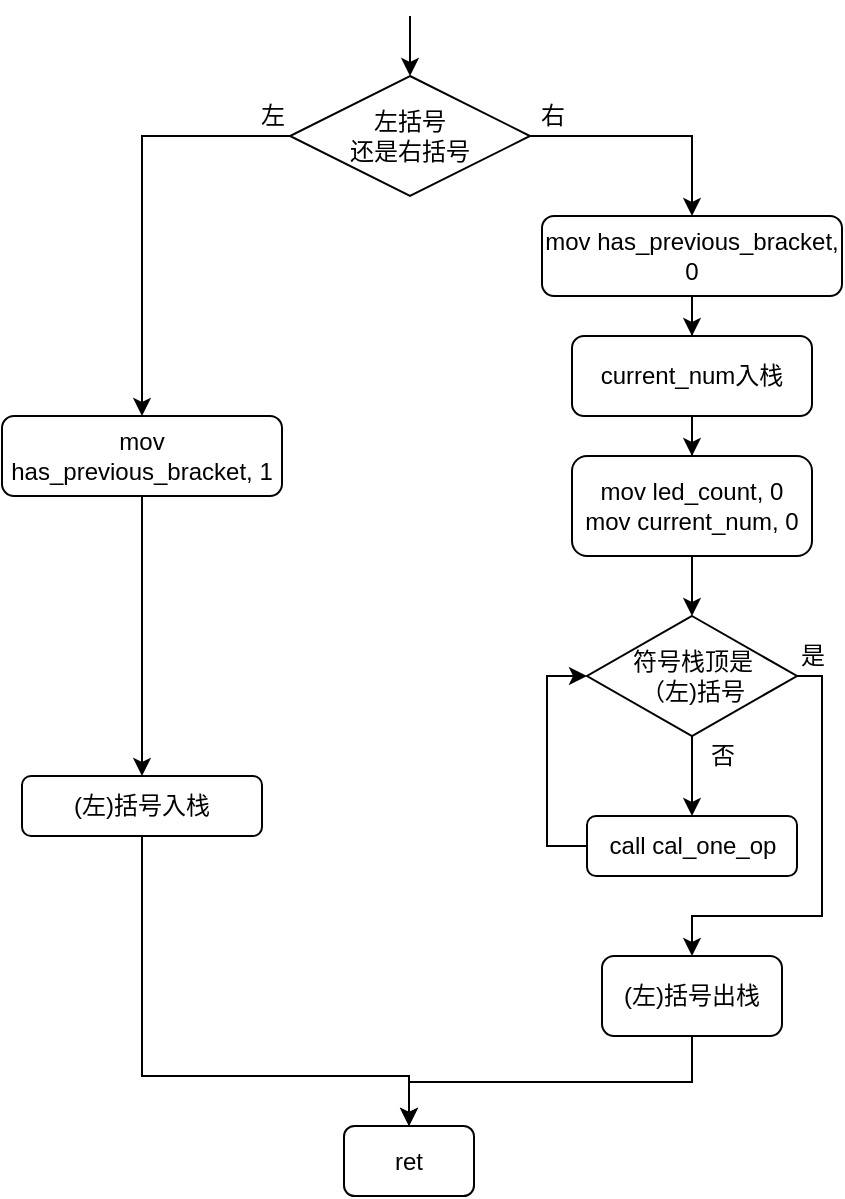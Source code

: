 <mxfile version="13.6.9" type="device"><diagram id="zKQ6kdBzHylufPg8bCZA" name="Page-1"><mxGraphModel dx="1422" dy="763" grid="1" gridSize="10" guides="1" tooltips="1" connect="1" arrows="1" fold="1" page="1" pageScale="1" pageWidth="827" pageHeight="1169" math="0" shadow="0"><root><mxCell id="0"/><mxCell id="1" parent="0"/><mxCell id="oVqq2NnXMtvETYeRHS77-2" style="edgeStyle=orthogonalEdgeStyle;rounded=0;orthogonalLoop=1;jettySize=auto;html=1;" edge="1" parent="1" source="oVqq2NnXMtvETYeRHS77-1" target="oVqq2NnXMtvETYeRHS77-3"><mxGeometry relative="1" as="geometry"><mxPoint x="250" y="170" as="targetPoint"/></mxGeometry></mxCell><mxCell id="oVqq2NnXMtvETYeRHS77-6" style="edgeStyle=orthogonalEdgeStyle;rounded=0;orthogonalLoop=1;jettySize=auto;html=1;" edge="1" parent="1" source="oVqq2NnXMtvETYeRHS77-1" target="oVqq2NnXMtvETYeRHS77-7"><mxGeometry relative="1" as="geometry"><mxPoint x="600" y="180" as="targetPoint"/></mxGeometry></mxCell><mxCell id="oVqq2NnXMtvETYeRHS77-1" value="&lt;div&gt;左括号&lt;/div&gt;&lt;div&gt;还是右括号&lt;/div&gt;" style="rhombus;whiteSpace=wrap;html=1;" vertex="1" parent="1"><mxGeometry x="354" y="60" width="120" height="60" as="geometry"/></mxCell><mxCell id="oVqq2NnXMtvETYeRHS77-5" value="" style="edgeStyle=orthogonalEdgeStyle;rounded=0;orthogonalLoop=1;jettySize=auto;html=1;" edge="1" parent="1" source="oVqq2NnXMtvETYeRHS77-3" target="oVqq2NnXMtvETYeRHS77-4"><mxGeometry relative="1" as="geometry"/></mxCell><mxCell id="oVqq2NnXMtvETYeRHS77-3" value="mov has_previous_bracket, 1" style="rounded=1;whiteSpace=wrap;html=1;" vertex="1" parent="1"><mxGeometry x="210" y="230" width="140" height="40" as="geometry"/></mxCell><mxCell id="oVqq2NnXMtvETYeRHS77-27" style="edgeStyle=orthogonalEdgeStyle;rounded=0;orthogonalLoop=1;jettySize=auto;html=1;entryX=0.5;entryY=0;entryDx=0;entryDy=0;" edge="1" parent="1" source="oVqq2NnXMtvETYeRHS77-4" target="oVqq2NnXMtvETYeRHS77-26"><mxGeometry relative="1" as="geometry"><Array as="points"><mxPoint x="280" y="560"/><mxPoint x="414" y="560"/></Array></mxGeometry></mxCell><mxCell id="oVqq2NnXMtvETYeRHS77-4" value="(左)括号入栈" style="whiteSpace=wrap;html=1;rounded=1;" vertex="1" parent="1"><mxGeometry x="220" y="410" width="120" height="30" as="geometry"/></mxCell><mxCell id="oVqq2NnXMtvETYeRHS77-14" value="" style="edgeStyle=orthogonalEdgeStyle;rounded=0;orthogonalLoop=1;jettySize=auto;html=1;" edge="1" parent="1" source="oVqq2NnXMtvETYeRHS77-7" target="oVqq2NnXMtvETYeRHS77-13"><mxGeometry relative="1" as="geometry"/></mxCell><mxCell id="oVqq2NnXMtvETYeRHS77-7" value="mov has_previous_bracket, 0" style="rounded=1;whiteSpace=wrap;html=1;" vertex="1" parent="1"><mxGeometry x="480" y="130" width="150" height="40" as="geometry"/></mxCell><mxCell id="oVqq2NnXMtvETYeRHS77-8" value="左" style="text;html=1;align=center;verticalAlign=middle;resizable=0;points=[];autosize=1;" vertex="1" parent="1"><mxGeometry x="330" y="70" width="30" height="20" as="geometry"/></mxCell><mxCell id="oVqq2NnXMtvETYeRHS77-9" value="右" style="text;html=1;align=center;verticalAlign=middle;resizable=0;points=[];autosize=1;" vertex="1" parent="1"><mxGeometry x="470" y="70" width="30" height="20" as="geometry"/></mxCell><mxCell id="oVqq2NnXMtvETYeRHS77-10" value="" style="endArrow=classic;html=1;entryX=0.5;entryY=0;entryDx=0;entryDy=0;" edge="1" parent="1" target="oVqq2NnXMtvETYeRHS77-1"><mxGeometry width="50" height="50" relative="1" as="geometry"><mxPoint x="414" y="30" as="sourcePoint"/><mxPoint x="440" y="240" as="targetPoint"/></mxGeometry></mxCell><mxCell id="oVqq2NnXMtvETYeRHS77-20" style="edgeStyle=orthogonalEdgeStyle;rounded=0;orthogonalLoop=1;jettySize=auto;html=1;exitX=0.5;exitY=1;exitDx=0;exitDy=0;" edge="1" parent="1" source="oVqq2NnXMtvETYeRHS77-11" target="oVqq2NnXMtvETYeRHS77-21"><mxGeometry relative="1" as="geometry"><mxPoint x="555" y="420" as="targetPoint"/></mxGeometry></mxCell><mxCell id="oVqq2NnXMtvETYeRHS77-25" style="edgeStyle=orthogonalEdgeStyle;rounded=0;orthogonalLoop=1;jettySize=auto;html=1;" edge="1" parent="1" source="oVqq2NnXMtvETYeRHS77-11" target="oVqq2NnXMtvETYeRHS77-24"><mxGeometry relative="1" as="geometry"><Array as="points"><mxPoint x="620" y="360"/><mxPoint x="620" y="480"/><mxPoint x="555" y="480"/></Array></mxGeometry></mxCell><mxCell id="oVqq2NnXMtvETYeRHS77-11" value="&lt;div&gt;符号栈顶是&lt;/div&gt;&lt;div&gt;（左)括号&lt;br&gt;&lt;/div&gt;" style="rhombus;whiteSpace=wrap;html=1;" vertex="1" parent="1"><mxGeometry x="502.5" y="330" width="105" height="60" as="geometry"/></mxCell><mxCell id="oVqq2NnXMtvETYeRHS77-17" value="" style="edgeStyle=orthogonalEdgeStyle;rounded=0;orthogonalLoop=1;jettySize=auto;html=1;" edge="1" parent="1" source="oVqq2NnXMtvETYeRHS77-13" target="oVqq2NnXMtvETYeRHS77-15"><mxGeometry relative="1" as="geometry"/></mxCell><mxCell id="oVqq2NnXMtvETYeRHS77-13" value="current_num入栈" style="rounded=1;whiteSpace=wrap;html=1;" vertex="1" parent="1"><mxGeometry x="495" y="190" width="120" height="40" as="geometry"/></mxCell><mxCell id="oVqq2NnXMtvETYeRHS77-18" value="" style="edgeStyle=orthogonalEdgeStyle;rounded=0;orthogonalLoop=1;jettySize=auto;html=1;" edge="1" parent="1" source="oVqq2NnXMtvETYeRHS77-15" target="oVqq2NnXMtvETYeRHS77-11"><mxGeometry relative="1" as="geometry"/></mxCell><mxCell id="oVqq2NnXMtvETYeRHS77-15" value="&lt;div&gt;mov led_count, 0&lt;/div&gt;&lt;div&gt;mov current_num, 0&lt;br&gt;&lt;/div&gt;" style="rounded=1;whiteSpace=wrap;html=1;" vertex="1" parent="1"><mxGeometry x="495" y="250" width="120" height="50" as="geometry"/></mxCell><mxCell id="oVqq2NnXMtvETYeRHS77-22" style="edgeStyle=orthogonalEdgeStyle;rounded=0;orthogonalLoop=1;jettySize=auto;html=1;exitX=0;exitY=0.5;exitDx=0;exitDy=0;entryX=0;entryY=0.5;entryDx=0;entryDy=0;" edge="1" parent="1" source="oVqq2NnXMtvETYeRHS77-21" target="oVqq2NnXMtvETYeRHS77-11"><mxGeometry relative="1" as="geometry"/></mxCell><mxCell id="oVqq2NnXMtvETYeRHS77-21" value="call cal_one_op" style="rounded=1;whiteSpace=wrap;html=1;" vertex="1" parent="1"><mxGeometry x="502.5" y="430" width="105" height="30" as="geometry"/></mxCell><mxCell id="oVqq2NnXMtvETYeRHS77-28" style="edgeStyle=orthogonalEdgeStyle;rounded=0;orthogonalLoop=1;jettySize=auto;html=1;exitX=0.5;exitY=1;exitDx=0;exitDy=0;entryX=0.5;entryY=0;entryDx=0;entryDy=0;" edge="1" parent="1" source="oVqq2NnXMtvETYeRHS77-24" target="oVqq2NnXMtvETYeRHS77-26"><mxGeometry relative="1" as="geometry"><Array as="points"><mxPoint x="555" y="563"/><mxPoint x="414" y="563"/></Array></mxGeometry></mxCell><mxCell id="oVqq2NnXMtvETYeRHS77-24" value="(左)括号出栈" style="rounded=1;whiteSpace=wrap;html=1;" vertex="1" parent="1"><mxGeometry x="510" y="500" width="90" height="40" as="geometry"/></mxCell><mxCell id="oVqq2NnXMtvETYeRHS77-26" value="ret" style="rounded=1;whiteSpace=wrap;html=1;" vertex="1" parent="1"><mxGeometry x="381" y="585" width="65" height="35" as="geometry"/></mxCell><mxCell id="oVqq2NnXMtvETYeRHS77-29" value="否" style="text;html=1;align=center;verticalAlign=middle;resizable=0;points=[];autosize=1;" vertex="1" parent="1"><mxGeometry x="555" y="390" width="30" height="20" as="geometry"/></mxCell><mxCell id="oVqq2NnXMtvETYeRHS77-30" value="是" style="text;html=1;align=center;verticalAlign=middle;resizable=0;points=[];autosize=1;" vertex="1" parent="1"><mxGeometry x="600" y="340" width="30" height="20" as="geometry"/></mxCell></root></mxGraphModel></diagram></mxfile>
